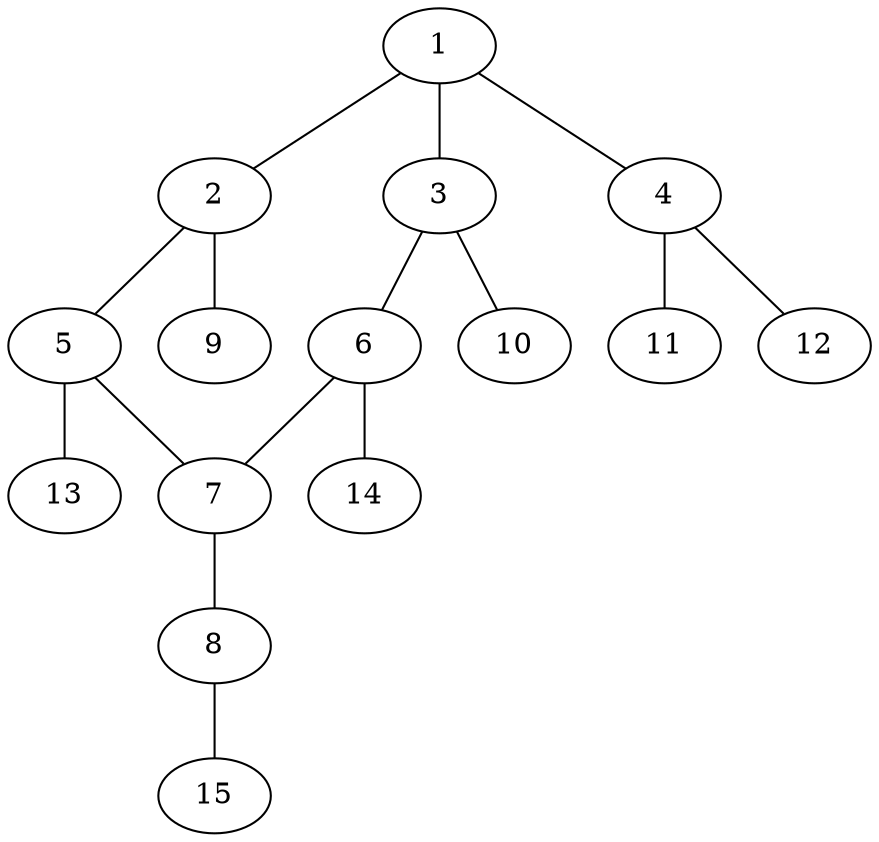 graph molecule_3628 {
	1	 [chem=C];
	2	 [chem=C];
	1 -- 2	 [valence=2];
	3	 [chem=C];
	1 -- 3	 [valence=1];
	4	 [chem=N];
	1 -- 4	 [valence=1];
	5	 [chem=C];
	2 -- 5	 [valence=1];
	9	 [chem=H];
	2 -- 9	 [valence=1];
	6	 [chem=C];
	3 -- 6	 [valence=2];
	10	 [chem=H];
	3 -- 10	 [valence=1];
	11	 [chem=H];
	4 -- 11	 [valence=1];
	12	 [chem=H];
	4 -- 12	 [valence=1];
	7	 [chem=C];
	5 -- 7	 [valence=2];
	13	 [chem=H];
	5 -- 13	 [valence=1];
	6 -- 7	 [valence=1];
	14	 [chem=H];
	6 -- 14	 [valence=1];
	8	 [chem=O];
	7 -- 8	 [valence=1];
	15	 [chem=H];
	8 -- 15	 [valence=1];
}
